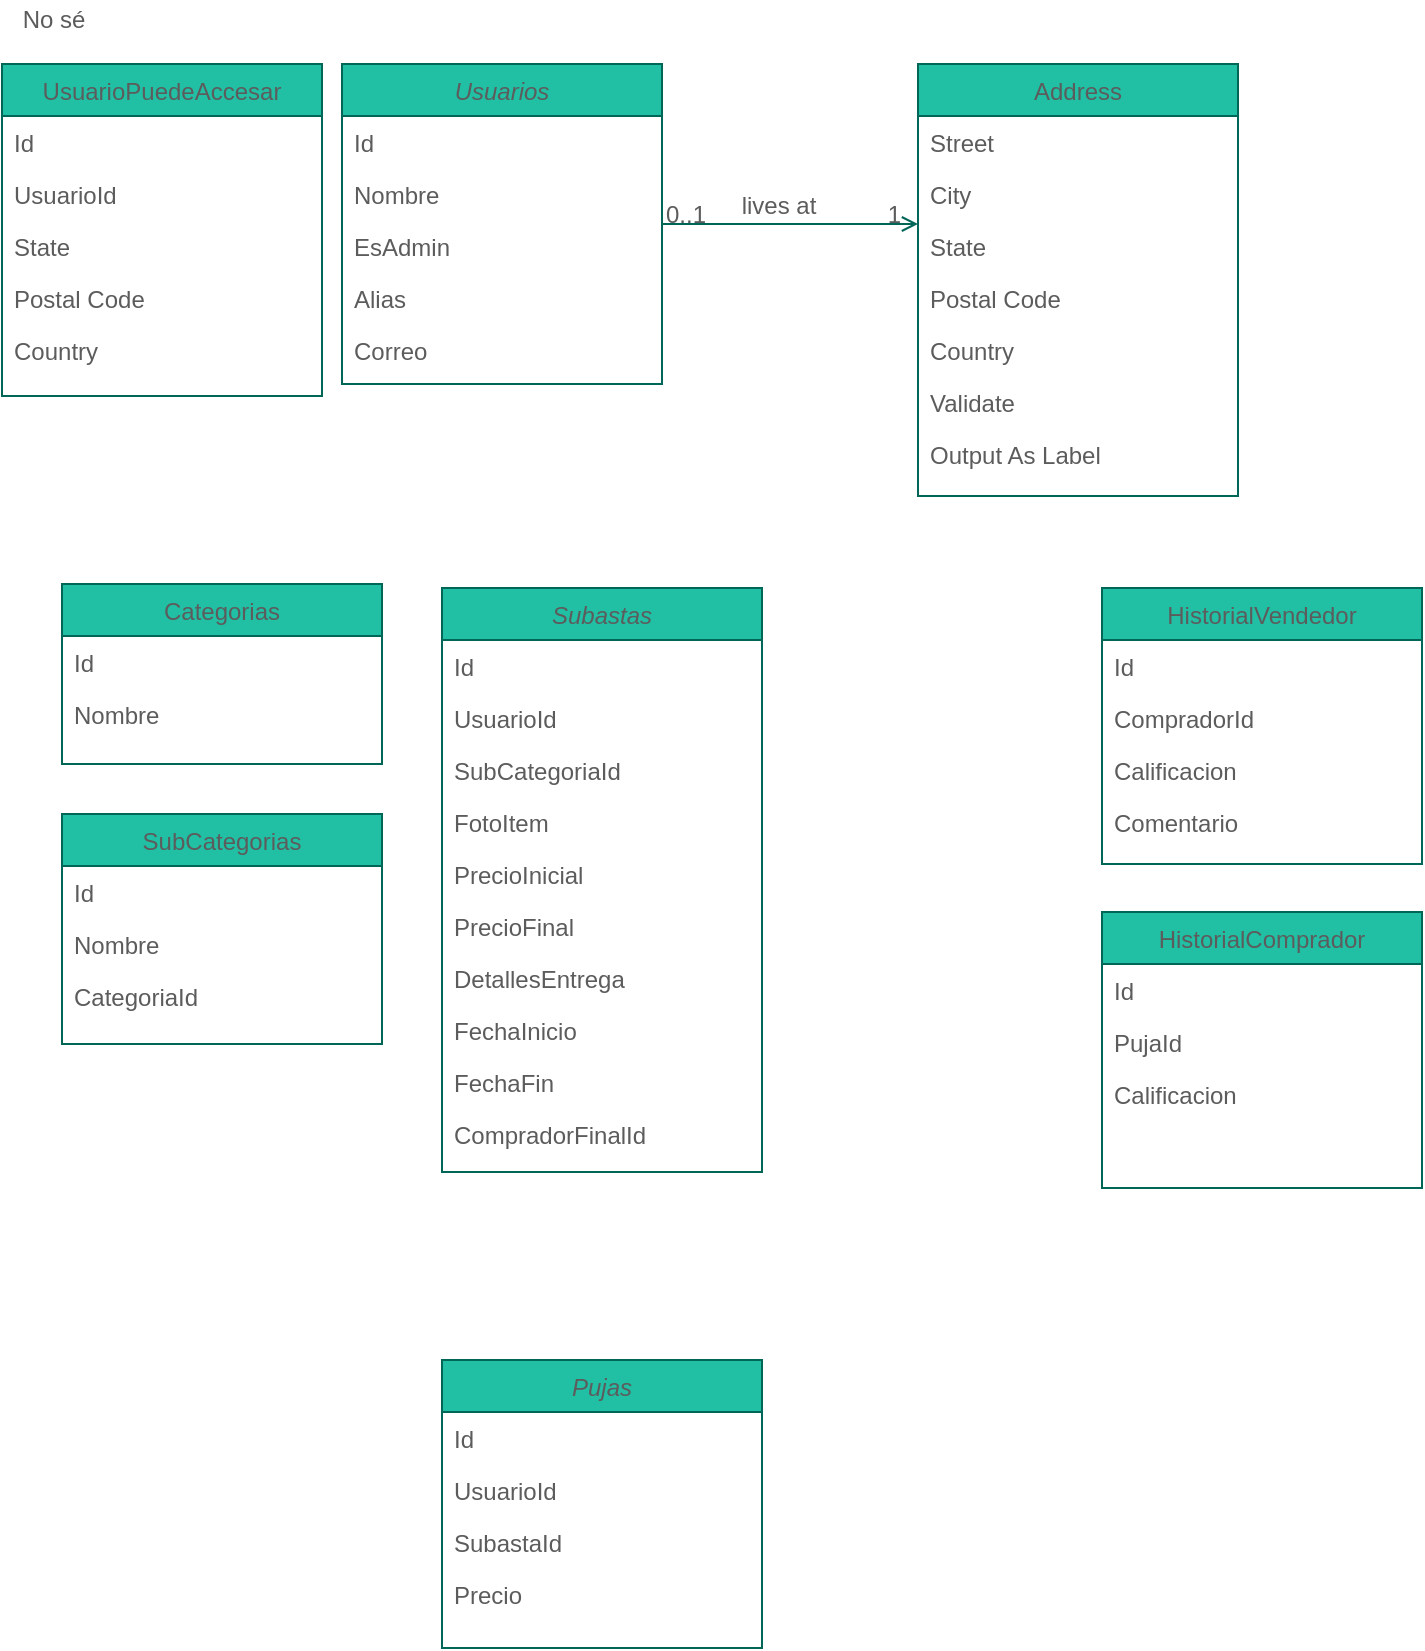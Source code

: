 <mxfile version="14.4.8" type="github">
  <diagram id="C5RBs43oDa-KdzZeNtuy" name="Page-1">
    <mxGraphModel dx="1248" dy="665" grid="1" gridSize="8" guides="1" tooltips="1" connect="1" arrows="1" fold="1" page="1" pageScale="1" pageWidth="1654" pageHeight="2336" background="#ffffff" math="0" shadow="0">
      <root>
        <mxCell id="WIyWlLk6GJQsqaUBKTNV-0" />
        <mxCell id="WIyWlLk6GJQsqaUBKTNV-1" parent="WIyWlLk6GJQsqaUBKTNV-0" />
        <mxCell id="zkfFHV4jXpPFQw0GAbJ--0" value="Usuarios" style="swimlane;fontStyle=2;align=center;verticalAlign=top;childLayout=stackLayout;horizontal=1;startSize=26;horizontalStack=0;resizeParent=1;resizeLast=0;collapsible=1;marginBottom=0;shadow=0;strokeWidth=1;fillColor=#21C0A5;strokeColor=#006658;fontColor=#5C5C5C;" parent="WIyWlLk6GJQsqaUBKTNV-1" vertex="1">
          <mxGeometry x="220" y="120" width="160" height="160" as="geometry">
            <mxRectangle x="230" y="140" width="160" height="26" as="alternateBounds" />
          </mxGeometry>
        </mxCell>
        <mxCell id="zkfFHV4jXpPFQw0GAbJ--1" value="Id" style="text;align=left;verticalAlign=top;spacingLeft=4;spacingRight=4;overflow=hidden;rotatable=0;points=[[0,0.5],[1,0.5]];portConstraint=eastwest;fontColor=#5C5C5C;" parent="zkfFHV4jXpPFQw0GAbJ--0" vertex="1">
          <mxGeometry y="26" width="160" height="26" as="geometry" />
        </mxCell>
        <mxCell id="zkfFHV4jXpPFQw0GAbJ--2" value="Nombre" style="text;align=left;verticalAlign=top;spacingLeft=4;spacingRight=4;overflow=hidden;rotatable=0;points=[[0,0.5],[1,0.5]];portConstraint=eastwest;shadow=0;html=0;fontColor=#5C5C5C;" parent="zkfFHV4jXpPFQw0GAbJ--0" vertex="1">
          <mxGeometry y="52" width="160" height="26" as="geometry" />
        </mxCell>
        <mxCell id="zkfFHV4jXpPFQw0GAbJ--3" value="EsAdmin" style="text;align=left;verticalAlign=top;spacingLeft=4;spacingRight=4;overflow=hidden;rotatable=0;points=[[0,0.5],[1,0.5]];portConstraint=eastwest;shadow=0;html=0;fontColor=#5C5C5C;" parent="zkfFHV4jXpPFQw0GAbJ--0" vertex="1">
          <mxGeometry y="78" width="160" height="26" as="geometry" />
        </mxCell>
        <mxCell id="iWR1aSKAeEVhYEiH1v8q-0" value="Alias" style="text;align=left;verticalAlign=top;spacingLeft=4;spacingRight=4;overflow=hidden;rotatable=0;points=[[0,0.5],[1,0.5]];portConstraint=eastwest;shadow=0;html=0;fontColor=#5C5C5C;" vertex="1" parent="zkfFHV4jXpPFQw0GAbJ--0">
          <mxGeometry y="104" width="160" height="26" as="geometry" />
        </mxCell>
        <mxCell id="iWR1aSKAeEVhYEiH1v8q-1" value="Correo" style="text;align=left;verticalAlign=top;spacingLeft=4;spacingRight=4;overflow=hidden;rotatable=0;points=[[0,0.5],[1,0.5]];portConstraint=eastwest;shadow=0;html=0;fontColor=#5C5C5C;" vertex="1" parent="zkfFHV4jXpPFQw0GAbJ--0">
          <mxGeometry y="130" width="160" height="26" as="geometry" />
        </mxCell>
        <mxCell id="zkfFHV4jXpPFQw0GAbJ--6" value="Categorias" style="swimlane;fontStyle=0;align=center;verticalAlign=top;childLayout=stackLayout;horizontal=1;startSize=26;horizontalStack=0;resizeParent=1;resizeLast=0;collapsible=1;marginBottom=0;shadow=0;strokeWidth=1;fillColor=#21C0A5;strokeColor=#006658;fontColor=#5C5C5C;" parent="WIyWlLk6GJQsqaUBKTNV-1" vertex="1">
          <mxGeometry x="80" y="380" width="160" height="90" as="geometry">
            <mxRectangle x="130" y="380" width="160" height="26" as="alternateBounds" />
          </mxGeometry>
        </mxCell>
        <mxCell id="zkfFHV4jXpPFQw0GAbJ--7" value="Id" style="text;align=left;verticalAlign=top;spacingLeft=4;spacingRight=4;overflow=hidden;rotatable=0;points=[[0,0.5],[1,0.5]];portConstraint=eastwest;fontColor=#5C5C5C;" parent="zkfFHV4jXpPFQw0GAbJ--6" vertex="1">
          <mxGeometry y="26" width="160" height="26" as="geometry" />
        </mxCell>
        <mxCell id="zkfFHV4jXpPFQw0GAbJ--8" value="Nombre" style="text;align=left;verticalAlign=top;spacingLeft=4;spacingRight=4;overflow=hidden;rotatable=0;points=[[0,0.5],[1,0.5]];portConstraint=eastwest;shadow=0;html=0;fontColor=#5C5C5C;" parent="zkfFHV4jXpPFQw0GAbJ--6" vertex="1">
          <mxGeometry y="52" width="160" height="26" as="geometry" />
        </mxCell>
        <mxCell id="zkfFHV4jXpPFQw0GAbJ--17" value="Address" style="swimlane;fontStyle=0;align=center;verticalAlign=top;childLayout=stackLayout;horizontal=1;startSize=26;horizontalStack=0;resizeParent=1;resizeLast=0;collapsible=1;marginBottom=0;shadow=0;strokeWidth=1;fillColor=#21C0A5;strokeColor=#006658;fontColor=#5C5C5C;" parent="WIyWlLk6GJQsqaUBKTNV-1" vertex="1">
          <mxGeometry x="508" y="120" width="160" height="216" as="geometry">
            <mxRectangle x="550" y="140" width="160" height="26" as="alternateBounds" />
          </mxGeometry>
        </mxCell>
        <mxCell id="zkfFHV4jXpPFQw0GAbJ--18" value="Street" style="text;align=left;verticalAlign=top;spacingLeft=4;spacingRight=4;overflow=hidden;rotatable=0;points=[[0,0.5],[1,0.5]];portConstraint=eastwest;fontColor=#5C5C5C;" parent="zkfFHV4jXpPFQw0GAbJ--17" vertex="1">
          <mxGeometry y="26" width="160" height="26" as="geometry" />
        </mxCell>
        <mxCell id="zkfFHV4jXpPFQw0GAbJ--19" value="City" style="text;align=left;verticalAlign=top;spacingLeft=4;spacingRight=4;overflow=hidden;rotatable=0;points=[[0,0.5],[1,0.5]];portConstraint=eastwest;shadow=0;html=0;fontColor=#5C5C5C;" parent="zkfFHV4jXpPFQw0GAbJ--17" vertex="1">
          <mxGeometry y="52" width="160" height="26" as="geometry" />
        </mxCell>
        <mxCell id="zkfFHV4jXpPFQw0GAbJ--20" value="State" style="text;align=left;verticalAlign=top;spacingLeft=4;spacingRight=4;overflow=hidden;rotatable=0;points=[[0,0.5],[1,0.5]];portConstraint=eastwest;shadow=0;html=0;fontColor=#5C5C5C;" parent="zkfFHV4jXpPFQw0GAbJ--17" vertex="1">
          <mxGeometry y="78" width="160" height="26" as="geometry" />
        </mxCell>
        <mxCell id="zkfFHV4jXpPFQw0GAbJ--21" value="Postal Code" style="text;align=left;verticalAlign=top;spacingLeft=4;spacingRight=4;overflow=hidden;rotatable=0;points=[[0,0.5],[1,0.5]];portConstraint=eastwest;shadow=0;html=0;fontColor=#5C5C5C;" parent="zkfFHV4jXpPFQw0GAbJ--17" vertex="1">
          <mxGeometry y="104" width="160" height="26" as="geometry" />
        </mxCell>
        <mxCell id="zkfFHV4jXpPFQw0GAbJ--22" value="Country" style="text;align=left;verticalAlign=top;spacingLeft=4;spacingRight=4;overflow=hidden;rotatable=0;points=[[0,0.5],[1,0.5]];portConstraint=eastwest;shadow=0;html=0;fontColor=#5C5C5C;" parent="zkfFHV4jXpPFQw0GAbJ--17" vertex="1">
          <mxGeometry y="130" width="160" height="26" as="geometry" />
        </mxCell>
        <mxCell id="zkfFHV4jXpPFQw0GAbJ--24" value="Validate" style="text;align=left;verticalAlign=top;spacingLeft=4;spacingRight=4;overflow=hidden;rotatable=0;points=[[0,0.5],[1,0.5]];portConstraint=eastwest;fontColor=#5C5C5C;" parent="zkfFHV4jXpPFQw0GAbJ--17" vertex="1">
          <mxGeometry y="156" width="160" height="26" as="geometry" />
        </mxCell>
        <mxCell id="zkfFHV4jXpPFQw0GAbJ--25" value="Output As Label" style="text;align=left;verticalAlign=top;spacingLeft=4;spacingRight=4;overflow=hidden;rotatable=0;points=[[0,0.5],[1,0.5]];portConstraint=eastwest;fontColor=#5C5C5C;" parent="zkfFHV4jXpPFQw0GAbJ--17" vertex="1">
          <mxGeometry y="182" width="160" height="26" as="geometry" />
        </mxCell>
        <mxCell id="zkfFHV4jXpPFQw0GAbJ--26" value="" style="endArrow=open;shadow=0;strokeWidth=1;endFill=1;edgeStyle=elbowEdgeStyle;elbow=vertical;strokeColor=#006658;fontColor=#5C5C5C;" parent="WIyWlLk6GJQsqaUBKTNV-1" source="zkfFHV4jXpPFQw0GAbJ--0" target="zkfFHV4jXpPFQw0GAbJ--17" edge="1">
          <mxGeometry x="0.5" y="41" relative="1" as="geometry">
            <mxPoint x="380" y="192" as="sourcePoint" />
            <mxPoint x="540" y="192" as="targetPoint" />
            <mxPoint x="-40" y="32" as="offset" />
          </mxGeometry>
        </mxCell>
        <mxCell id="zkfFHV4jXpPFQw0GAbJ--27" value="0..1" style="resizable=0;align=left;verticalAlign=bottom;labelBackgroundColor=none;fontSize=12;fillColor=#21C0A5;strokeColor=#006658;fontColor=#5C5C5C;" parent="zkfFHV4jXpPFQw0GAbJ--26" connectable="0" vertex="1">
          <mxGeometry x="-1" relative="1" as="geometry">
            <mxPoint y="4" as="offset" />
          </mxGeometry>
        </mxCell>
        <mxCell id="zkfFHV4jXpPFQw0GAbJ--28" value="1" style="resizable=0;align=right;verticalAlign=bottom;labelBackgroundColor=none;fontSize=12;fillColor=#21C0A5;strokeColor=#006658;fontColor=#5C5C5C;" parent="zkfFHV4jXpPFQw0GAbJ--26" connectable="0" vertex="1">
          <mxGeometry x="1" relative="1" as="geometry">
            <mxPoint x="-7" y="4" as="offset" />
          </mxGeometry>
        </mxCell>
        <mxCell id="zkfFHV4jXpPFQw0GAbJ--29" value="lives at" style="text;html=1;resizable=0;points=[];;align=center;verticalAlign=middle;labelBackgroundColor=none;shadow=0;strokeWidth=1;fontSize=12;fontColor=#5C5C5C;" parent="zkfFHV4jXpPFQw0GAbJ--26" vertex="1" connectable="0">
          <mxGeometry x="0.5" y="49" relative="1" as="geometry">
            <mxPoint x="-38" y="40" as="offset" />
          </mxGeometry>
        </mxCell>
        <mxCell id="iWR1aSKAeEVhYEiH1v8q-2" value="SubCategorias" style="swimlane;fontStyle=0;align=center;verticalAlign=top;childLayout=stackLayout;horizontal=1;startSize=26;horizontalStack=0;resizeParent=1;resizeLast=0;collapsible=1;marginBottom=0;shadow=0;strokeWidth=1;fillColor=#21C0A5;strokeColor=#006658;fontColor=#5C5C5C;" vertex="1" parent="WIyWlLk6GJQsqaUBKTNV-1">
          <mxGeometry x="80" y="495" width="160" height="115" as="geometry">
            <mxRectangle x="130" y="380" width="160" height="26" as="alternateBounds" />
          </mxGeometry>
        </mxCell>
        <mxCell id="iWR1aSKAeEVhYEiH1v8q-3" value="Id" style="text;align=left;verticalAlign=top;spacingLeft=4;spacingRight=4;overflow=hidden;rotatable=0;points=[[0,0.5],[1,0.5]];portConstraint=eastwest;fontColor=#5C5C5C;" vertex="1" parent="iWR1aSKAeEVhYEiH1v8q-2">
          <mxGeometry y="26" width="160" height="26" as="geometry" />
        </mxCell>
        <mxCell id="iWR1aSKAeEVhYEiH1v8q-4" value="Nombre" style="text;align=left;verticalAlign=top;spacingLeft=4;spacingRight=4;overflow=hidden;rotatable=0;points=[[0,0.5],[1,0.5]];portConstraint=eastwest;shadow=0;html=0;fontColor=#5C5C5C;" vertex="1" parent="iWR1aSKAeEVhYEiH1v8q-2">
          <mxGeometry y="52" width="160" height="26" as="geometry" />
        </mxCell>
        <mxCell id="iWR1aSKAeEVhYEiH1v8q-5" value="CategoriaId" style="text;align=left;verticalAlign=top;spacingLeft=4;spacingRight=4;overflow=hidden;rotatable=0;points=[[0,0.5],[1,0.5]];portConstraint=eastwest;shadow=0;html=0;fontColor=#5C5C5C;" vertex="1" parent="iWR1aSKAeEVhYEiH1v8q-2">
          <mxGeometry y="78" width="160" height="32" as="geometry" />
        </mxCell>
        <mxCell id="iWR1aSKAeEVhYEiH1v8q-6" value="Subastas" style="swimlane;fontStyle=2;align=center;verticalAlign=top;childLayout=stackLayout;horizontal=1;startSize=26;horizontalStack=0;resizeParent=1;resizeLast=0;collapsible=1;marginBottom=0;shadow=0;strokeWidth=1;fillColor=#21C0A5;strokeColor=#006658;fontColor=#5C5C5C;" vertex="1" parent="WIyWlLk6GJQsqaUBKTNV-1">
          <mxGeometry x="270" y="382" width="160" height="292" as="geometry">
            <mxRectangle x="230" y="140" width="160" height="26" as="alternateBounds" />
          </mxGeometry>
        </mxCell>
        <mxCell id="iWR1aSKAeEVhYEiH1v8q-7" value="Id" style="text;align=left;verticalAlign=top;spacingLeft=4;spacingRight=4;overflow=hidden;rotatable=0;points=[[0,0.5],[1,0.5]];portConstraint=eastwest;fontColor=#5C5C5C;" vertex="1" parent="iWR1aSKAeEVhYEiH1v8q-6">
          <mxGeometry y="26" width="160" height="26" as="geometry" />
        </mxCell>
        <mxCell id="iWR1aSKAeEVhYEiH1v8q-8" value="UsuarioId" style="text;align=left;verticalAlign=top;spacingLeft=4;spacingRight=4;overflow=hidden;rotatable=0;points=[[0,0.5],[1,0.5]];portConstraint=eastwest;shadow=0;html=0;fontColor=#5C5C5C;" vertex="1" parent="iWR1aSKAeEVhYEiH1v8q-6">
          <mxGeometry y="52" width="160" height="26" as="geometry" />
        </mxCell>
        <mxCell id="iWR1aSKAeEVhYEiH1v8q-9" value="SubCategoriaId" style="text;align=left;verticalAlign=top;spacingLeft=4;spacingRight=4;overflow=hidden;rotatable=0;points=[[0,0.5],[1,0.5]];portConstraint=eastwest;shadow=0;html=0;fontColor=#5C5C5C;" vertex="1" parent="iWR1aSKAeEVhYEiH1v8q-6">
          <mxGeometry y="78" width="160" height="26" as="geometry" />
        </mxCell>
        <mxCell id="iWR1aSKAeEVhYEiH1v8q-10" value="FotoItem" style="text;align=left;verticalAlign=top;spacingLeft=4;spacingRight=4;overflow=hidden;rotatable=0;points=[[0,0.5],[1,0.5]];portConstraint=eastwest;shadow=0;html=0;fontColor=#5C5C5C;" vertex="1" parent="iWR1aSKAeEVhYEiH1v8q-6">
          <mxGeometry y="104" width="160" height="26" as="geometry" />
        </mxCell>
        <mxCell id="iWR1aSKAeEVhYEiH1v8q-11" value="PrecioInicial" style="text;align=left;verticalAlign=top;spacingLeft=4;spacingRight=4;overflow=hidden;rotatable=0;points=[[0,0.5],[1,0.5]];portConstraint=eastwest;shadow=0;html=0;fontColor=#5C5C5C;" vertex="1" parent="iWR1aSKAeEVhYEiH1v8q-6">
          <mxGeometry y="130" width="160" height="26" as="geometry" />
        </mxCell>
        <mxCell id="iWR1aSKAeEVhYEiH1v8q-20" value="PrecioFinal" style="text;align=left;verticalAlign=top;spacingLeft=4;spacingRight=4;overflow=hidden;rotatable=0;points=[[0,0.5],[1,0.5]];portConstraint=eastwest;shadow=0;html=0;fontColor=#5C5C5C;" vertex="1" parent="iWR1aSKAeEVhYEiH1v8q-6">
          <mxGeometry y="156" width="160" height="26" as="geometry" />
        </mxCell>
        <mxCell id="iWR1aSKAeEVhYEiH1v8q-21" value="DetallesEntrega" style="text;align=left;verticalAlign=top;spacingLeft=4;spacingRight=4;overflow=hidden;rotatable=0;points=[[0,0.5],[1,0.5]];portConstraint=eastwest;shadow=0;html=0;fontColor=#5C5C5C;" vertex="1" parent="iWR1aSKAeEVhYEiH1v8q-6">
          <mxGeometry y="182" width="160" height="26" as="geometry" />
        </mxCell>
        <mxCell id="iWR1aSKAeEVhYEiH1v8q-48" value="FechaInicio" style="text;align=left;verticalAlign=top;spacingLeft=4;spacingRight=4;overflow=hidden;rotatable=0;points=[[0,0.5],[1,0.5]];portConstraint=eastwest;shadow=0;html=0;fontColor=#5C5C5C;" vertex="1" parent="iWR1aSKAeEVhYEiH1v8q-6">
          <mxGeometry y="208" width="160" height="26" as="geometry" />
        </mxCell>
        <mxCell id="iWR1aSKAeEVhYEiH1v8q-49" value="FechaFin" style="text;align=left;verticalAlign=top;spacingLeft=4;spacingRight=4;overflow=hidden;rotatable=0;points=[[0,0.5],[1,0.5]];portConstraint=eastwest;shadow=0;html=0;fontColor=#5C5C5C;" vertex="1" parent="iWR1aSKAeEVhYEiH1v8q-6">
          <mxGeometry y="234" width="160" height="26" as="geometry" />
        </mxCell>
        <mxCell id="iWR1aSKAeEVhYEiH1v8q-32" value="CompradorFinalId" style="text;align=left;verticalAlign=top;spacingLeft=4;spacingRight=4;overflow=hidden;rotatable=0;points=[[0,0.5],[1,0.5]];portConstraint=eastwest;shadow=0;html=0;fontColor=#5C5C5C;" vertex="1" parent="iWR1aSKAeEVhYEiH1v8q-6">
          <mxGeometry y="260" width="160" height="26" as="geometry" />
        </mxCell>
        <mxCell id="iWR1aSKAeEVhYEiH1v8q-12" value="UsuarioPuedeAccesar" style="swimlane;fontStyle=0;align=center;verticalAlign=top;childLayout=stackLayout;horizontal=1;startSize=26;horizontalStack=0;resizeParent=1;resizeLast=0;collapsible=1;marginBottom=0;shadow=0;strokeWidth=1;fillColor=#21C0A5;strokeColor=#006658;fontColor=#5C5C5C;" vertex="1" parent="WIyWlLk6GJQsqaUBKTNV-1">
          <mxGeometry x="50" y="120" width="160" height="166" as="geometry">
            <mxRectangle x="550" y="140" width="160" height="26" as="alternateBounds" />
          </mxGeometry>
        </mxCell>
        <mxCell id="iWR1aSKAeEVhYEiH1v8q-13" value="Id" style="text;align=left;verticalAlign=top;spacingLeft=4;spacingRight=4;overflow=hidden;rotatable=0;points=[[0,0.5],[1,0.5]];portConstraint=eastwest;fontColor=#5C5C5C;" vertex="1" parent="iWR1aSKAeEVhYEiH1v8q-12">
          <mxGeometry y="26" width="160" height="26" as="geometry" />
        </mxCell>
        <mxCell id="iWR1aSKAeEVhYEiH1v8q-14" value="UsuarioId" style="text;align=left;verticalAlign=top;spacingLeft=4;spacingRight=4;overflow=hidden;rotatable=0;points=[[0,0.5],[1,0.5]];portConstraint=eastwest;shadow=0;html=0;fontColor=#5C5C5C;" vertex="1" parent="iWR1aSKAeEVhYEiH1v8q-12">
          <mxGeometry y="52" width="160" height="26" as="geometry" />
        </mxCell>
        <mxCell id="iWR1aSKAeEVhYEiH1v8q-15" value="State" style="text;align=left;verticalAlign=top;spacingLeft=4;spacingRight=4;overflow=hidden;rotatable=0;points=[[0,0.5],[1,0.5]];portConstraint=eastwest;shadow=0;html=0;fontColor=#5C5C5C;" vertex="1" parent="iWR1aSKAeEVhYEiH1v8q-12">
          <mxGeometry y="78" width="160" height="26" as="geometry" />
        </mxCell>
        <mxCell id="iWR1aSKAeEVhYEiH1v8q-16" value="Postal Code" style="text;align=left;verticalAlign=top;spacingLeft=4;spacingRight=4;overflow=hidden;rotatable=0;points=[[0,0.5],[1,0.5]];portConstraint=eastwest;shadow=0;html=0;fontColor=#5C5C5C;" vertex="1" parent="iWR1aSKAeEVhYEiH1v8q-12">
          <mxGeometry y="104" width="160" height="26" as="geometry" />
        </mxCell>
        <mxCell id="iWR1aSKAeEVhYEiH1v8q-17" value="Country" style="text;align=left;verticalAlign=top;spacingLeft=4;spacingRight=4;overflow=hidden;rotatable=0;points=[[0,0.5],[1,0.5]];portConstraint=eastwest;shadow=0;html=0;fontColor=#5C5C5C;" vertex="1" parent="iWR1aSKAeEVhYEiH1v8q-12">
          <mxGeometry y="130" width="160" height="26" as="geometry" />
        </mxCell>
        <mxCell id="iWR1aSKAeEVhYEiH1v8q-22" value="HistorialVendedor" style="swimlane;fontStyle=0;align=center;verticalAlign=top;childLayout=stackLayout;horizontal=1;startSize=26;horizontalStack=0;resizeParent=1;resizeLast=0;collapsible=1;marginBottom=0;shadow=0;strokeWidth=1;fillColor=#21C0A5;strokeColor=#006658;fontColor=#5C5C5C;" vertex="1" parent="WIyWlLk6GJQsqaUBKTNV-1">
          <mxGeometry x="600" y="382" width="160" height="138" as="geometry">
            <mxRectangle x="550" y="140" width="160" height="26" as="alternateBounds" />
          </mxGeometry>
        </mxCell>
        <mxCell id="iWR1aSKAeEVhYEiH1v8q-23" value="Id" style="text;align=left;verticalAlign=top;spacingLeft=4;spacingRight=4;overflow=hidden;rotatable=0;points=[[0,0.5],[1,0.5]];portConstraint=eastwest;fontColor=#5C5C5C;" vertex="1" parent="iWR1aSKAeEVhYEiH1v8q-22">
          <mxGeometry y="26" width="160" height="26" as="geometry" />
        </mxCell>
        <mxCell id="iWR1aSKAeEVhYEiH1v8q-24" value="CompradorId" style="text;align=left;verticalAlign=top;spacingLeft=4;spacingRight=4;overflow=hidden;rotatable=0;points=[[0,0.5],[1,0.5]];portConstraint=eastwest;shadow=0;html=0;fontColor=#5C5C5C;" vertex="1" parent="iWR1aSKAeEVhYEiH1v8q-22">
          <mxGeometry y="52" width="160" height="26" as="geometry" />
        </mxCell>
        <mxCell id="iWR1aSKAeEVhYEiH1v8q-25" value="Calificacion" style="text;align=left;verticalAlign=top;spacingLeft=4;spacingRight=4;overflow=hidden;rotatable=0;points=[[0,0.5],[1,0.5]];portConstraint=eastwest;shadow=0;html=0;fontColor=#5C5C5C;" vertex="1" parent="iWR1aSKAeEVhYEiH1v8q-22">
          <mxGeometry y="78" width="160" height="26" as="geometry" />
        </mxCell>
        <mxCell id="iWR1aSKAeEVhYEiH1v8q-26" value="Comentario" style="text;align=left;verticalAlign=top;spacingLeft=4;spacingRight=4;overflow=hidden;rotatable=0;points=[[0,0.5],[1,0.5]];portConstraint=eastwest;shadow=0;html=0;fontColor=#5C5C5C;" vertex="1" parent="iWR1aSKAeEVhYEiH1v8q-22">
          <mxGeometry y="104" width="160" height="26" as="geometry" />
        </mxCell>
        <mxCell id="iWR1aSKAeEVhYEiH1v8q-31" value="No sé" style="text;html=1;strokeColor=none;fillColor=none;align=center;verticalAlign=middle;whiteSpace=wrap;fontColor=#5C5C5C;" vertex="1" parent="WIyWlLk6GJQsqaUBKTNV-1">
          <mxGeometry x="56" y="88" width="40" height="20" as="geometry" />
        </mxCell>
        <mxCell id="iWR1aSKAeEVhYEiH1v8q-33" value="Pujas" style="swimlane;fontStyle=2;align=center;verticalAlign=top;childLayout=stackLayout;horizontal=1;startSize=26;horizontalStack=0;resizeParent=1;resizeLast=0;collapsible=1;marginBottom=0;shadow=0;strokeWidth=1;fillColor=#21C0A5;strokeColor=#006658;fontColor=#5C5C5C;" vertex="1" parent="WIyWlLk6GJQsqaUBKTNV-1">
          <mxGeometry x="270" y="768" width="160" height="144" as="geometry">
            <mxRectangle x="230" y="140" width="160" height="26" as="alternateBounds" />
          </mxGeometry>
        </mxCell>
        <mxCell id="iWR1aSKAeEVhYEiH1v8q-34" value="Id" style="text;align=left;verticalAlign=top;spacingLeft=4;spacingRight=4;overflow=hidden;rotatable=0;points=[[0,0.5],[1,0.5]];portConstraint=eastwest;fontColor=#5C5C5C;" vertex="1" parent="iWR1aSKAeEVhYEiH1v8q-33">
          <mxGeometry y="26" width="160" height="26" as="geometry" />
        </mxCell>
        <mxCell id="iWR1aSKAeEVhYEiH1v8q-35" value="UsuarioId" style="text;align=left;verticalAlign=top;spacingLeft=4;spacingRight=4;overflow=hidden;rotatable=0;points=[[0,0.5],[1,0.5]];portConstraint=eastwest;shadow=0;html=0;fontColor=#5C5C5C;" vertex="1" parent="iWR1aSKAeEVhYEiH1v8q-33">
          <mxGeometry y="52" width="160" height="26" as="geometry" />
        </mxCell>
        <mxCell id="iWR1aSKAeEVhYEiH1v8q-36" value="SubastaId" style="text;align=left;verticalAlign=top;spacingLeft=4;spacingRight=4;overflow=hidden;rotatable=0;points=[[0,0.5],[1,0.5]];portConstraint=eastwest;shadow=0;html=0;fontColor=#5C5C5C;" vertex="1" parent="iWR1aSKAeEVhYEiH1v8q-33">
          <mxGeometry y="78" width="160" height="26" as="geometry" />
        </mxCell>
        <mxCell id="iWR1aSKAeEVhYEiH1v8q-37" value="Precio" style="text;align=left;verticalAlign=top;spacingLeft=4;spacingRight=4;overflow=hidden;rotatable=0;points=[[0,0.5],[1,0.5]];portConstraint=eastwest;shadow=0;html=0;fontColor=#5C5C5C;" vertex="1" parent="iWR1aSKAeEVhYEiH1v8q-33">
          <mxGeometry y="104" width="160" height="26" as="geometry" />
        </mxCell>
        <mxCell id="iWR1aSKAeEVhYEiH1v8q-43" value="HistorialComprador" style="swimlane;fontStyle=0;align=center;verticalAlign=top;childLayout=stackLayout;horizontal=1;startSize=26;horizontalStack=0;resizeParent=1;resizeLast=0;collapsible=1;marginBottom=0;shadow=0;strokeWidth=1;fillColor=#21C0A5;strokeColor=#006658;fontColor=#5C5C5C;" vertex="1" parent="WIyWlLk6GJQsqaUBKTNV-1">
          <mxGeometry x="600" y="544" width="160" height="138" as="geometry">
            <mxRectangle x="550" y="140" width="160" height="26" as="alternateBounds" />
          </mxGeometry>
        </mxCell>
        <mxCell id="iWR1aSKAeEVhYEiH1v8q-44" value="Id" style="text;align=left;verticalAlign=top;spacingLeft=4;spacingRight=4;overflow=hidden;rotatable=0;points=[[0,0.5],[1,0.5]];portConstraint=eastwest;fontColor=#5C5C5C;" vertex="1" parent="iWR1aSKAeEVhYEiH1v8q-43">
          <mxGeometry y="26" width="160" height="26" as="geometry" />
        </mxCell>
        <mxCell id="iWR1aSKAeEVhYEiH1v8q-45" value="PujaId" style="text;align=left;verticalAlign=top;spacingLeft=4;spacingRight=4;overflow=hidden;rotatable=0;points=[[0,0.5],[1,0.5]];portConstraint=eastwest;shadow=0;html=0;fontColor=#5C5C5C;" vertex="1" parent="iWR1aSKAeEVhYEiH1v8q-43">
          <mxGeometry y="52" width="160" height="26" as="geometry" />
        </mxCell>
        <mxCell id="iWR1aSKAeEVhYEiH1v8q-46" value="Calificacion" style="text;align=left;verticalAlign=top;spacingLeft=4;spacingRight=4;overflow=hidden;rotatable=0;points=[[0,0.5],[1,0.5]];portConstraint=eastwest;shadow=0;html=0;fontColor=#5C5C5C;" vertex="1" parent="iWR1aSKAeEVhYEiH1v8q-43">
          <mxGeometry y="78" width="160" height="26" as="geometry" />
        </mxCell>
      </root>
    </mxGraphModel>
  </diagram>
</mxfile>
